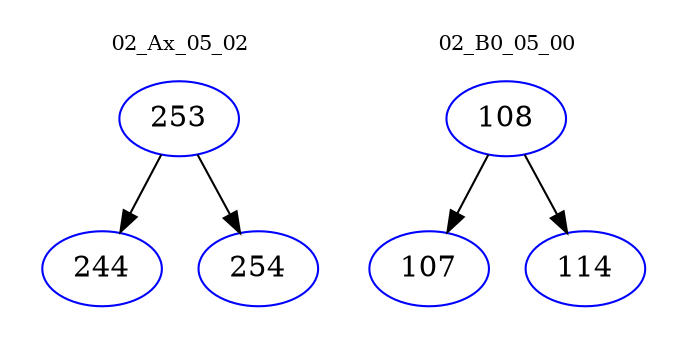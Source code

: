 digraph{
subgraph cluster_0 {
color = white
label = "02_Ax_05_02";
fontsize=10;
T0_253 [label="253", color="blue"]
T0_253 -> T0_244 [color="black"]
T0_244 [label="244", color="blue"]
T0_253 -> T0_254 [color="black"]
T0_254 [label="254", color="blue"]
}
subgraph cluster_1 {
color = white
label = "02_B0_05_00";
fontsize=10;
T1_108 [label="108", color="blue"]
T1_108 -> T1_107 [color="black"]
T1_107 [label="107", color="blue"]
T1_108 -> T1_114 [color="black"]
T1_114 [label="114", color="blue"]
}
}
